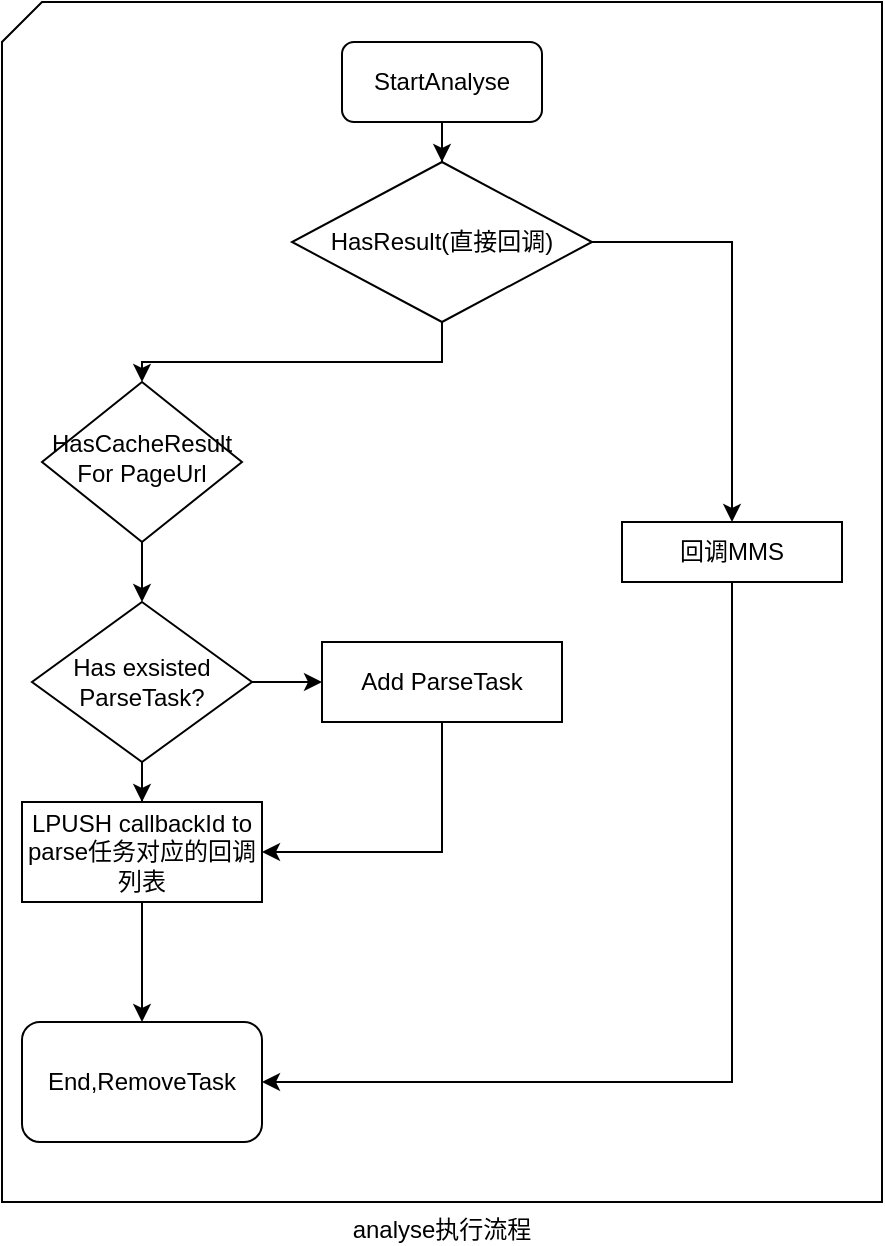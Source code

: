 <mxfile version="20.8.16" type="github">
  <diagram id="C5RBs43oDa-KdzZeNtuy" name="Page-1">
    <mxGraphModel dx="1434" dy="764" grid="1" gridSize="10" guides="1" tooltips="1" connect="1" arrows="1" fold="1" page="1" pageScale="1" pageWidth="827" pageHeight="1169" math="0" shadow="0">
      <root>
        <mxCell id="WIyWlLk6GJQsqaUBKTNV-0" />
        <mxCell id="WIyWlLk6GJQsqaUBKTNV-1" parent="WIyWlLk6GJQsqaUBKTNV-0" />
        <mxCell id="gYDF0jRC63y4KP2ayJTQ-23" value="analyse执行流程" style="verticalLabelPosition=bottom;verticalAlign=top;html=1;shape=card;whiteSpace=wrap;size=20;arcSize=12;rounded=0;" vertex="1" parent="WIyWlLk6GJQsqaUBKTNV-1">
          <mxGeometry x="40" y="20" width="440" height="600" as="geometry" />
        </mxCell>
        <mxCell id="gYDF0jRC63y4KP2ayJTQ-15" value="" style="edgeStyle=orthogonalEdgeStyle;rounded=0;orthogonalLoop=1;jettySize=auto;html=1;" edge="1" parent="WIyWlLk6GJQsqaUBKTNV-1" source="WIyWlLk6GJQsqaUBKTNV-3" target="gYDF0jRC63y4KP2ayJTQ-14">
          <mxGeometry relative="1" as="geometry" />
        </mxCell>
        <mxCell id="WIyWlLk6GJQsqaUBKTNV-3" value="StartAnalyse" style="rounded=1;whiteSpace=wrap;html=1;fontSize=12;glass=0;strokeWidth=1;shadow=0;" parent="WIyWlLk6GJQsqaUBKTNV-1" vertex="1">
          <mxGeometry x="210" y="40" width="100" height="40" as="geometry" />
        </mxCell>
        <mxCell id="gYDF0jRC63y4KP2ayJTQ-8" style="edgeStyle=orthogonalEdgeStyle;rounded=0;orthogonalLoop=1;jettySize=auto;html=1;exitX=0.5;exitY=1;exitDx=0;exitDy=0;entryX=0.5;entryY=0;entryDx=0;entryDy=0;" edge="1" parent="WIyWlLk6GJQsqaUBKTNV-1" source="WIyWlLk6GJQsqaUBKTNV-6" target="gYDF0jRC63y4KP2ayJTQ-7">
          <mxGeometry relative="1" as="geometry">
            <Array as="points">
              <mxPoint x="110" y="320" />
            </Array>
          </mxGeometry>
        </mxCell>
        <mxCell id="WIyWlLk6GJQsqaUBKTNV-6" value="HasCacheResult&lt;br&gt;For PageUrl" style="rhombus;whiteSpace=wrap;html=1;shadow=0;fontFamily=Helvetica;fontSize=12;align=center;strokeWidth=1;spacing=6;spacingTop=-4;" parent="WIyWlLk6GJQsqaUBKTNV-1" vertex="1">
          <mxGeometry x="60" y="210" width="100" height="80" as="geometry" />
        </mxCell>
        <mxCell id="WIyWlLk6GJQsqaUBKTNV-7" value="Add ParseTask" style="rounded=0;whiteSpace=wrap;html=1;fontSize=12;glass=0;strokeWidth=1;shadow=0;" parent="WIyWlLk6GJQsqaUBKTNV-1" vertex="1">
          <mxGeometry x="200" y="340" width="120" height="40" as="geometry" />
        </mxCell>
        <mxCell id="gYDF0jRC63y4KP2ayJTQ-1" value="LPUSH callbackId to parse任务对应的回调列表" style="rounded=0;whiteSpace=wrap;html=1;" vertex="1" parent="WIyWlLk6GJQsqaUBKTNV-1">
          <mxGeometry x="50" y="420" width="120" height="50" as="geometry" />
        </mxCell>
        <mxCell id="gYDF0jRC63y4KP2ayJTQ-4" value="" style="endArrow=classic;html=1;rounded=0;exitX=0.5;exitY=1;exitDx=0;exitDy=0;entryX=1;entryY=0.5;entryDx=0;entryDy=0;" edge="1" parent="WIyWlLk6GJQsqaUBKTNV-1" source="WIyWlLk6GJQsqaUBKTNV-7" target="gYDF0jRC63y4KP2ayJTQ-1">
          <mxGeometry width="50" height="50" relative="1" as="geometry">
            <mxPoint x="270" y="685" as="sourcePoint" />
            <mxPoint x="320" y="635" as="targetPoint" />
            <Array as="points">
              <mxPoint x="260" y="445" />
            </Array>
          </mxGeometry>
        </mxCell>
        <mxCell id="gYDF0jRC63y4KP2ayJTQ-5" value="End,RemoveTask" style="rounded=1;whiteSpace=wrap;html=1;" vertex="1" parent="WIyWlLk6GJQsqaUBKTNV-1">
          <mxGeometry x="50" y="530" width="120" height="60" as="geometry" />
        </mxCell>
        <mxCell id="gYDF0jRC63y4KP2ayJTQ-6" value="" style="endArrow=classic;html=1;rounded=0;exitX=0.5;exitY=1;exitDx=0;exitDy=0;entryX=0.5;entryY=0;entryDx=0;entryDy=0;" edge="1" parent="WIyWlLk6GJQsqaUBKTNV-1" source="gYDF0jRC63y4KP2ayJTQ-1" target="gYDF0jRC63y4KP2ayJTQ-5">
          <mxGeometry width="50" height="50" relative="1" as="geometry">
            <mxPoint x="275" y="585" as="sourcePoint" />
            <mxPoint x="325" y="535" as="targetPoint" />
          </mxGeometry>
        </mxCell>
        <mxCell id="gYDF0jRC63y4KP2ayJTQ-9" value="" style="edgeStyle=orthogonalEdgeStyle;rounded=0;orthogonalLoop=1;jettySize=auto;html=1;" edge="1" parent="WIyWlLk6GJQsqaUBKTNV-1" source="gYDF0jRC63y4KP2ayJTQ-7" target="WIyWlLk6GJQsqaUBKTNV-7">
          <mxGeometry relative="1" as="geometry" />
        </mxCell>
        <mxCell id="gYDF0jRC63y4KP2ayJTQ-13" value="" style="edgeStyle=orthogonalEdgeStyle;rounded=0;orthogonalLoop=1;jettySize=auto;html=1;" edge="1" parent="WIyWlLk6GJQsqaUBKTNV-1" source="gYDF0jRC63y4KP2ayJTQ-7" target="gYDF0jRC63y4KP2ayJTQ-1">
          <mxGeometry relative="1" as="geometry" />
        </mxCell>
        <mxCell id="gYDF0jRC63y4KP2ayJTQ-7" value="Has exsisted&lt;br&gt;ParseTask?" style="rhombus;whiteSpace=wrap;html=1;rounded=0;" vertex="1" parent="WIyWlLk6GJQsqaUBKTNV-1">
          <mxGeometry x="55" y="320" width="110" height="80" as="geometry" />
        </mxCell>
        <mxCell id="gYDF0jRC63y4KP2ayJTQ-16" style="edgeStyle=orthogonalEdgeStyle;rounded=0;orthogonalLoop=1;jettySize=auto;html=1;exitX=0.5;exitY=1;exitDx=0;exitDy=0;" edge="1" parent="WIyWlLk6GJQsqaUBKTNV-1" source="gYDF0jRC63y4KP2ayJTQ-14" target="WIyWlLk6GJQsqaUBKTNV-6">
          <mxGeometry relative="1" as="geometry">
            <Array as="points">
              <mxPoint x="260" y="200" />
              <mxPoint x="110" y="200" />
            </Array>
          </mxGeometry>
        </mxCell>
        <mxCell id="gYDF0jRC63y4KP2ayJTQ-21" style="edgeStyle=orthogonalEdgeStyle;rounded=0;orthogonalLoop=1;jettySize=auto;html=1;exitX=1;exitY=0.5;exitDx=0;exitDy=0;entryX=0.5;entryY=0;entryDx=0;entryDy=0;" edge="1" parent="WIyWlLk6GJQsqaUBKTNV-1" source="gYDF0jRC63y4KP2ayJTQ-14" target="gYDF0jRC63y4KP2ayJTQ-20">
          <mxGeometry relative="1" as="geometry" />
        </mxCell>
        <mxCell id="gYDF0jRC63y4KP2ayJTQ-14" value="HasResult(直接回调)" style="rhombus;whiteSpace=wrap;html=1;rounded=0;" vertex="1" parent="WIyWlLk6GJQsqaUBKTNV-1">
          <mxGeometry x="185" y="100" width="150" height="80" as="geometry" />
        </mxCell>
        <mxCell id="gYDF0jRC63y4KP2ayJTQ-22" style="edgeStyle=orthogonalEdgeStyle;rounded=0;orthogonalLoop=1;jettySize=auto;html=1;exitX=0.5;exitY=1;exitDx=0;exitDy=0;" edge="1" parent="WIyWlLk6GJQsqaUBKTNV-1" source="gYDF0jRC63y4KP2ayJTQ-20">
          <mxGeometry relative="1" as="geometry">
            <mxPoint x="170" y="560" as="targetPoint" />
            <Array as="points">
              <mxPoint x="405" y="560" />
            </Array>
          </mxGeometry>
        </mxCell>
        <mxCell id="gYDF0jRC63y4KP2ayJTQ-20" value="回调MMS" style="rounded=0;whiteSpace=wrap;html=1;" vertex="1" parent="WIyWlLk6GJQsqaUBKTNV-1">
          <mxGeometry x="350" y="280" width="110" height="30" as="geometry" />
        </mxCell>
      </root>
    </mxGraphModel>
  </diagram>
</mxfile>
